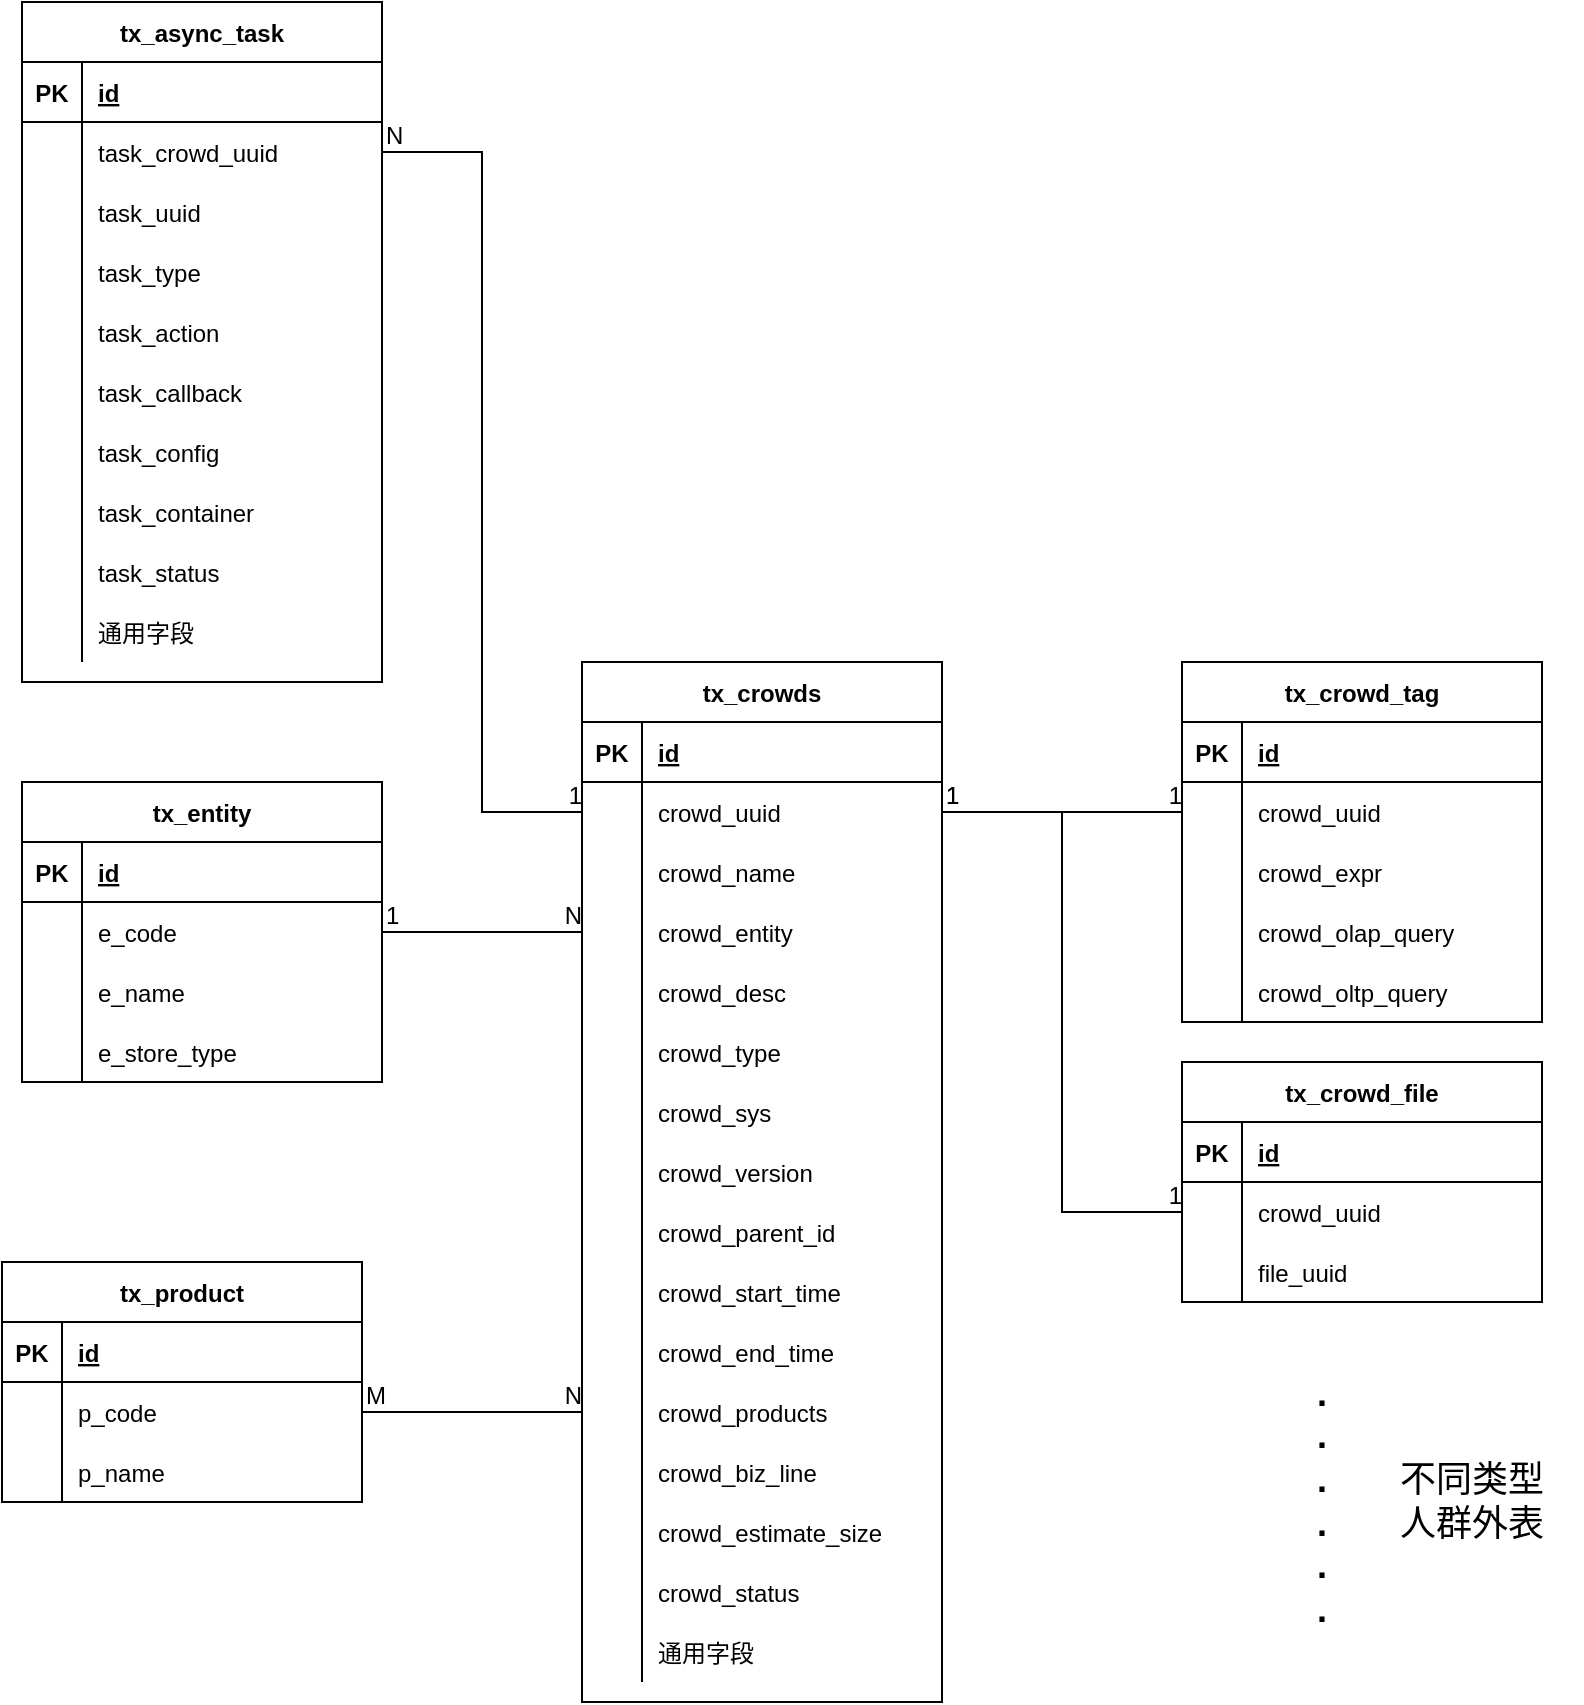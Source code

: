 <mxfile version="15.6.5" type="github">
  <diagram id="xJSHIwdWLkNa5_BM0Y7e" name="Page-1">
    <mxGraphModel dx="2082" dy="1980" grid="1" gridSize="10" guides="1" tooltips="1" connect="1" arrows="1" fold="1" page="1" pageScale="1" pageWidth="827" pageHeight="1169" math="0" shadow="0">
      <root>
        <mxCell id="0" />
        <mxCell id="1" parent="0" />
        <mxCell id="2NruhW4LIG0AoZh6p835-11" value="tx_crowds" style="shape=table;startSize=30;container=1;collapsible=1;childLayout=tableLayout;fixedRows=1;rowLines=0;fontStyle=1;align=center;resizeLast=1;fontColor=default;strokeColor=default;fillColor=default;" vertex="1" parent="1">
          <mxGeometry x="180" y="230" width="180" height="520" as="geometry" />
        </mxCell>
        <mxCell id="2NruhW4LIG0AoZh6p835-12" value="" style="shape=partialRectangle;collapsible=0;dropTarget=0;pointerEvents=0;fillColor=none;top=0;left=0;bottom=1;right=0;points=[[0,0.5],[1,0.5]];portConstraint=eastwest;fontColor=default;strokeColor=default;" vertex="1" parent="2NruhW4LIG0AoZh6p835-11">
          <mxGeometry y="30" width="180" height="30" as="geometry" />
        </mxCell>
        <mxCell id="2NruhW4LIG0AoZh6p835-13" value="PK" style="shape=partialRectangle;connectable=0;fillColor=none;top=0;left=0;bottom=0;right=0;fontStyle=1;overflow=hidden;fontColor=default;strokeColor=default;" vertex="1" parent="2NruhW4LIG0AoZh6p835-12">
          <mxGeometry width="30" height="30" as="geometry">
            <mxRectangle width="30" height="30" as="alternateBounds" />
          </mxGeometry>
        </mxCell>
        <mxCell id="2NruhW4LIG0AoZh6p835-14" value="id" style="shape=partialRectangle;connectable=0;fillColor=none;top=0;left=0;bottom=0;right=0;align=left;spacingLeft=6;fontStyle=5;overflow=hidden;fontColor=default;strokeColor=default;" vertex="1" parent="2NruhW4LIG0AoZh6p835-12">
          <mxGeometry x="30" width="150" height="30" as="geometry">
            <mxRectangle width="150" height="30" as="alternateBounds" />
          </mxGeometry>
        </mxCell>
        <mxCell id="2NruhW4LIG0AoZh6p835-15" value="" style="shape=partialRectangle;collapsible=0;dropTarget=0;pointerEvents=0;fillColor=none;top=0;left=0;bottom=0;right=0;points=[[0,0.5],[1,0.5]];portConstraint=eastwest;fontColor=default;strokeColor=default;" vertex="1" parent="2NruhW4LIG0AoZh6p835-11">
          <mxGeometry y="60" width="180" height="30" as="geometry" />
        </mxCell>
        <mxCell id="2NruhW4LIG0AoZh6p835-16" value="" style="shape=partialRectangle;connectable=0;fillColor=none;top=0;left=0;bottom=0;right=0;editable=1;overflow=hidden;fontColor=default;strokeColor=default;" vertex="1" parent="2NruhW4LIG0AoZh6p835-15">
          <mxGeometry width="30" height="30" as="geometry">
            <mxRectangle width="30" height="30" as="alternateBounds" />
          </mxGeometry>
        </mxCell>
        <mxCell id="2NruhW4LIG0AoZh6p835-17" value="crowd_uuid" style="shape=partialRectangle;connectable=0;fillColor=none;top=0;left=0;bottom=0;right=0;align=left;spacingLeft=6;overflow=hidden;fontColor=default;strokeColor=default;" vertex="1" parent="2NruhW4LIG0AoZh6p835-15">
          <mxGeometry x="30" width="150" height="30" as="geometry">
            <mxRectangle width="150" height="30" as="alternateBounds" />
          </mxGeometry>
        </mxCell>
        <mxCell id="2NruhW4LIG0AoZh6p835-18" value="" style="shape=partialRectangle;collapsible=0;dropTarget=0;pointerEvents=0;fillColor=none;top=0;left=0;bottom=0;right=0;points=[[0,0.5],[1,0.5]];portConstraint=eastwest;fontColor=default;strokeColor=default;" vertex="1" parent="2NruhW4LIG0AoZh6p835-11">
          <mxGeometry y="90" width="180" height="30" as="geometry" />
        </mxCell>
        <mxCell id="2NruhW4LIG0AoZh6p835-19" value="" style="shape=partialRectangle;connectable=0;fillColor=none;top=0;left=0;bottom=0;right=0;editable=1;overflow=hidden;fontColor=default;strokeColor=default;" vertex="1" parent="2NruhW4LIG0AoZh6p835-18">
          <mxGeometry width="30" height="30" as="geometry">
            <mxRectangle width="30" height="30" as="alternateBounds" />
          </mxGeometry>
        </mxCell>
        <mxCell id="2NruhW4LIG0AoZh6p835-20" value="crowd_name" style="shape=partialRectangle;connectable=0;fillColor=none;top=0;left=0;bottom=0;right=0;align=left;spacingLeft=6;overflow=hidden;fontColor=default;strokeColor=default;" vertex="1" parent="2NruhW4LIG0AoZh6p835-18">
          <mxGeometry x="30" width="150" height="30" as="geometry">
            <mxRectangle width="150" height="30" as="alternateBounds" />
          </mxGeometry>
        </mxCell>
        <mxCell id="2NruhW4LIG0AoZh6p835-141" value="" style="shape=partialRectangle;collapsible=0;dropTarget=0;pointerEvents=0;fillColor=none;top=0;left=0;bottom=0;right=0;points=[[0,0.5],[1,0.5]];portConstraint=eastwest;fontColor=default;strokeColor=default;" vertex="1" parent="2NruhW4LIG0AoZh6p835-11">
          <mxGeometry y="120" width="180" height="30" as="geometry" />
        </mxCell>
        <mxCell id="2NruhW4LIG0AoZh6p835-142" value="" style="shape=partialRectangle;connectable=0;fillColor=none;top=0;left=0;bottom=0;right=0;editable=1;overflow=hidden;fontColor=default;strokeColor=default;" vertex="1" parent="2NruhW4LIG0AoZh6p835-141">
          <mxGeometry width="30" height="30" as="geometry">
            <mxRectangle width="30" height="30" as="alternateBounds" />
          </mxGeometry>
        </mxCell>
        <mxCell id="2NruhW4LIG0AoZh6p835-143" value="crowd_entity" style="shape=partialRectangle;connectable=0;fillColor=none;top=0;left=0;bottom=0;right=0;align=left;spacingLeft=6;overflow=hidden;fontColor=default;strokeColor=default;" vertex="1" parent="2NruhW4LIG0AoZh6p835-141">
          <mxGeometry x="30" width="150" height="30" as="geometry">
            <mxRectangle width="150" height="30" as="alternateBounds" />
          </mxGeometry>
        </mxCell>
        <mxCell id="2NruhW4LIG0AoZh6p835-21" value="" style="shape=partialRectangle;collapsible=0;dropTarget=0;pointerEvents=0;fillColor=none;top=0;left=0;bottom=0;right=0;points=[[0,0.5],[1,0.5]];portConstraint=eastwest;fontColor=default;strokeColor=default;" vertex="1" parent="2NruhW4LIG0AoZh6p835-11">
          <mxGeometry y="150" width="180" height="30" as="geometry" />
        </mxCell>
        <mxCell id="2NruhW4LIG0AoZh6p835-22" value="" style="shape=partialRectangle;connectable=0;fillColor=none;top=0;left=0;bottom=0;right=0;editable=1;overflow=hidden;fontColor=default;strokeColor=default;" vertex="1" parent="2NruhW4LIG0AoZh6p835-21">
          <mxGeometry width="30" height="30" as="geometry">
            <mxRectangle width="30" height="30" as="alternateBounds" />
          </mxGeometry>
        </mxCell>
        <mxCell id="2NruhW4LIG0AoZh6p835-23" value="crowd_desc" style="shape=partialRectangle;connectable=0;fillColor=none;top=0;left=0;bottom=0;right=0;align=left;spacingLeft=6;overflow=hidden;fontColor=default;strokeColor=default;" vertex="1" parent="2NruhW4LIG0AoZh6p835-21">
          <mxGeometry x="30" width="150" height="30" as="geometry">
            <mxRectangle width="150" height="30" as="alternateBounds" />
          </mxGeometry>
        </mxCell>
        <mxCell id="2NruhW4LIG0AoZh6p835-26" value="" style="shape=partialRectangle;collapsible=0;dropTarget=0;pointerEvents=0;fillColor=none;top=0;left=0;bottom=0;right=0;points=[[0,0.5],[1,0.5]];portConstraint=eastwest;fontColor=default;strokeColor=default;" vertex="1" parent="2NruhW4LIG0AoZh6p835-11">
          <mxGeometry y="180" width="180" height="30" as="geometry" />
        </mxCell>
        <mxCell id="2NruhW4LIG0AoZh6p835-27" value="" style="shape=partialRectangle;connectable=0;fillColor=none;top=0;left=0;bottom=0;right=0;editable=1;overflow=hidden;fontColor=default;strokeColor=default;" vertex="1" parent="2NruhW4LIG0AoZh6p835-26">
          <mxGeometry width="30" height="30" as="geometry">
            <mxRectangle width="30" height="30" as="alternateBounds" />
          </mxGeometry>
        </mxCell>
        <mxCell id="2NruhW4LIG0AoZh6p835-28" value="crowd_type" style="shape=partialRectangle;connectable=0;fillColor=none;top=0;left=0;bottom=0;right=0;align=left;spacingLeft=6;overflow=hidden;fontColor=default;strokeColor=default;" vertex="1" parent="2NruhW4LIG0AoZh6p835-26">
          <mxGeometry x="30" width="150" height="30" as="geometry">
            <mxRectangle width="150" height="30" as="alternateBounds" />
          </mxGeometry>
        </mxCell>
        <mxCell id="2NruhW4LIG0AoZh6p835-29" value="" style="shape=partialRectangle;collapsible=0;dropTarget=0;pointerEvents=0;fillColor=none;top=0;left=0;bottom=0;right=0;points=[[0,0.5],[1,0.5]];portConstraint=eastwest;fontColor=default;strokeColor=default;" vertex="1" parent="2NruhW4LIG0AoZh6p835-11">
          <mxGeometry y="210" width="180" height="30" as="geometry" />
        </mxCell>
        <mxCell id="2NruhW4LIG0AoZh6p835-30" value="" style="shape=partialRectangle;connectable=0;fillColor=none;top=0;left=0;bottom=0;right=0;editable=1;overflow=hidden;fontColor=default;strokeColor=default;" vertex="1" parent="2NruhW4LIG0AoZh6p835-29">
          <mxGeometry width="30" height="30" as="geometry">
            <mxRectangle width="30" height="30" as="alternateBounds" />
          </mxGeometry>
        </mxCell>
        <mxCell id="2NruhW4LIG0AoZh6p835-31" value="crowd_sys" style="shape=partialRectangle;connectable=0;fillColor=none;top=0;left=0;bottom=0;right=0;align=left;spacingLeft=6;overflow=hidden;fontColor=default;strokeColor=default;" vertex="1" parent="2NruhW4LIG0AoZh6p835-29">
          <mxGeometry x="30" width="150" height="30" as="geometry">
            <mxRectangle width="150" height="30" as="alternateBounds" />
          </mxGeometry>
        </mxCell>
        <mxCell id="2NruhW4LIG0AoZh6p835-32" value="" style="shape=partialRectangle;collapsible=0;dropTarget=0;pointerEvents=0;fillColor=none;top=0;left=0;bottom=0;right=0;points=[[0,0.5],[1,0.5]];portConstraint=eastwest;fontColor=default;strokeColor=default;" vertex="1" parent="2NruhW4LIG0AoZh6p835-11">
          <mxGeometry y="240" width="180" height="30" as="geometry" />
        </mxCell>
        <mxCell id="2NruhW4LIG0AoZh6p835-33" value="" style="shape=partialRectangle;connectable=0;fillColor=none;top=0;left=0;bottom=0;right=0;editable=1;overflow=hidden;fontColor=default;strokeColor=default;" vertex="1" parent="2NruhW4LIG0AoZh6p835-32">
          <mxGeometry width="30" height="30" as="geometry">
            <mxRectangle width="30" height="30" as="alternateBounds" />
          </mxGeometry>
        </mxCell>
        <mxCell id="2NruhW4LIG0AoZh6p835-34" value="crowd_version" style="shape=partialRectangle;connectable=0;fillColor=none;top=0;left=0;bottom=0;right=0;align=left;spacingLeft=6;overflow=hidden;fontColor=default;strokeColor=default;" vertex="1" parent="2NruhW4LIG0AoZh6p835-32">
          <mxGeometry x="30" width="150" height="30" as="geometry">
            <mxRectangle width="150" height="30" as="alternateBounds" />
          </mxGeometry>
        </mxCell>
        <mxCell id="2NruhW4LIG0AoZh6p835-35" value="" style="shape=partialRectangle;collapsible=0;dropTarget=0;pointerEvents=0;fillColor=none;top=0;left=0;bottom=0;right=0;points=[[0,0.5],[1,0.5]];portConstraint=eastwest;fontColor=default;strokeColor=default;" vertex="1" parent="2NruhW4LIG0AoZh6p835-11">
          <mxGeometry y="270" width="180" height="30" as="geometry" />
        </mxCell>
        <mxCell id="2NruhW4LIG0AoZh6p835-36" value="" style="shape=partialRectangle;connectable=0;fillColor=none;top=0;left=0;bottom=0;right=0;editable=1;overflow=hidden;fontColor=default;strokeColor=default;" vertex="1" parent="2NruhW4LIG0AoZh6p835-35">
          <mxGeometry width="30" height="30" as="geometry">
            <mxRectangle width="30" height="30" as="alternateBounds" />
          </mxGeometry>
        </mxCell>
        <mxCell id="2NruhW4LIG0AoZh6p835-37" value="crowd_parent_id" style="shape=partialRectangle;connectable=0;fillColor=none;top=0;left=0;bottom=0;right=0;align=left;spacingLeft=6;overflow=hidden;fontColor=default;strokeColor=default;" vertex="1" parent="2NruhW4LIG0AoZh6p835-35">
          <mxGeometry x="30" width="150" height="30" as="geometry">
            <mxRectangle width="150" height="30" as="alternateBounds" />
          </mxGeometry>
        </mxCell>
        <mxCell id="2NruhW4LIG0AoZh6p835-38" value="" style="shape=partialRectangle;collapsible=0;dropTarget=0;pointerEvents=0;fillColor=none;top=0;left=0;bottom=0;right=0;points=[[0,0.5],[1,0.5]];portConstraint=eastwest;fontColor=default;strokeColor=default;" vertex="1" parent="2NruhW4LIG0AoZh6p835-11">
          <mxGeometry y="300" width="180" height="30" as="geometry" />
        </mxCell>
        <mxCell id="2NruhW4LIG0AoZh6p835-39" value="" style="shape=partialRectangle;connectable=0;fillColor=none;top=0;left=0;bottom=0;right=0;editable=1;overflow=hidden;fontColor=default;strokeColor=default;" vertex="1" parent="2NruhW4LIG0AoZh6p835-38">
          <mxGeometry width="30" height="30" as="geometry">
            <mxRectangle width="30" height="30" as="alternateBounds" />
          </mxGeometry>
        </mxCell>
        <mxCell id="2NruhW4LIG0AoZh6p835-40" value="crowd_start_time" style="shape=partialRectangle;connectable=0;fillColor=none;top=0;left=0;bottom=0;right=0;align=left;spacingLeft=6;overflow=hidden;fontColor=default;strokeColor=default;" vertex="1" parent="2NruhW4LIG0AoZh6p835-38">
          <mxGeometry x="30" width="150" height="30" as="geometry">
            <mxRectangle width="150" height="30" as="alternateBounds" />
          </mxGeometry>
        </mxCell>
        <mxCell id="2NruhW4LIG0AoZh6p835-41" value="" style="shape=partialRectangle;collapsible=0;dropTarget=0;pointerEvents=0;fillColor=none;top=0;left=0;bottom=0;right=0;points=[[0,0.5],[1,0.5]];portConstraint=eastwest;fontColor=default;strokeColor=default;" vertex="1" parent="2NruhW4LIG0AoZh6p835-11">
          <mxGeometry y="330" width="180" height="30" as="geometry" />
        </mxCell>
        <mxCell id="2NruhW4LIG0AoZh6p835-42" value="" style="shape=partialRectangle;connectable=0;fillColor=none;top=0;left=0;bottom=0;right=0;editable=1;overflow=hidden;fontColor=default;strokeColor=default;" vertex="1" parent="2NruhW4LIG0AoZh6p835-41">
          <mxGeometry width="30" height="30" as="geometry">
            <mxRectangle width="30" height="30" as="alternateBounds" />
          </mxGeometry>
        </mxCell>
        <mxCell id="2NruhW4LIG0AoZh6p835-43" value="crowd_end_time" style="shape=partialRectangle;connectable=0;fillColor=none;top=0;left=0;bottom=0;right=0;align=left;spacingLeft=6;overflow=hidden;fontColor=default;strokeColor=default;" vertex="1" parent="2NruhW4LIG0AoZh6p835-41">
          <mxGeometry x="30" width="150" height="30" as="geometry">
            <mxRectangle width="150" height="30" as="alternateBounds" />
          </mxGeometry>
        </mxCell>
        <mxCell id="2NruhW4LIG0AoZh6p835-44" value="" style="shape=partialRectangle;collapsible=0;dropTarget=0;pointerEvents=0;fillColor=none;top=0;left=0;bottom=0;right=0;points=[[0,0.5],[1,0.5]];portConstraint=eastwest;fontColor=default;strokeColor=default;" vertex="1" parent="2NruhW4LIG0AoZh6p835-11">
          <mxGeometry y="360" width="180" height="30" as="geometry" />
        </mxCell>
        <mxCell id="2NruhW4LIG0AoZh6p835-45" value="" style="shape=partialRectangle;connectable=0;fillColor=none;top=0;left=0;bottom=0;right=0;editable=1;overflow=hidden;fontColor=default;strokeColor=default;" vertex="1" parent="2NruhW4LIG0AoZh6p835-44">
          <mxGeometry width="30" height="30" as="geometry">
            <mxRectangle width="30" height="30" as="alternateBounds" />
          </mxGeometry>
        </mxCell>
        <mxCell id="2NruhW4LIG0AoZh6p835-46" value="crowd_products" style="shape=partialRectangle;connectable=0;fillColor=none;top=0;left=0;bottom=0;right=0;align=left;spacingLeft=6;overflow=hidden;fontColor=default;strokeColor=default;" vertex="1" parent="2NruhW4LIG0AoZh6p835-44">
          <mxGeometry x="30" width="150" height="30" as="geometry">
            <mxRectangle width="150" height="30" as="alternateBounds" />
          </mxGeometry>
        </mxCell>
        <mxCell id="2NruhW4LIG0AoZh6p835-47" value="" style="shape=partialRectangle;collapsible=0;dropTarget=0;pointerEvents=0;fillColor=none;top=0;left=0;bottom=0;right=0;points=[[0,0.5],[1,0.5]];portConstraint=eastwest;fontColor=default;strokeColor=default;" vertex="1" parent="2NruhW4LIG0AoZh6p835-11">
          <mxGeometry y="390" width="180" height="30" as="geometry" />
        </mxCell>
        <mxCell id="2NruhW4LIG0AoZh6p835-48" value="" style="shape=partialRectangle;connectable=0;fillColor=none;top=0;left=0;bottom=0;right=0;editable=1;overflow=hidden;fontColor=default;strokeColor=default;" vertex="1" parent="2NruhW4LIG0AoZh6p835-47">
          <mxGeometry width="30" height="30" as="geometry">
            <mxRectangle width="30" height="30" as="alternateBounds" />
          </mxGeometry>
        </mxCell>
        <mxCell id="2NruhW4LIG0AoZh6p835-49" value="crowd_biz_line" style="shape=partialRectangle;connectable=0;fillColor=none;top=0;left=0;bottom=0;right=0;align=left;spacingLeft=6;overflow=hidden;fontColor=default;strokeColor=default;" vertex="1" parent="2NruhW4LIG0AoZh6p835-47">
          <mxGeometry x="30" width="150" height="30" as="geometry">
            <mxRectangle width="150" height="30" as="alternateBounds" />
          </mxGeometry>
        </mxCell>
        <mxCell id="2NruhW4LIG0AoZh6p835-50" value="" style="shape=partialRectangle;collapsible=0;dropTarget=0;pointerEvents=0;fillColor=none;top=0;left=0;bottom=0;right=0;points=[[0,0.5],[1,0.5]];portConstraint=eastwest;fontColor=default;strokeColor=default;" vertex="1" parent="2NruhW4LIG0AoZh6p835-11">
          <mxGeometry y="420" width="180" height="30" as="geometry" />
        </mxCell>
        <mxCell id="2NruhW4LIG0AoZh6p835-51" value="" style="shape=partialRectangle;connectable=0;fillColor=none;top=0;left=0;bottom=0;right=0;editable=1;overflow=hidden;fontColor=default;strokeColor=default;" vertex="1" parent="2NruhW4LIG0AoZh6p835-50">
          <mxGeometry width="30" height="30" as="geometry">
            <mxRectangle width="30" height="30" as="alternateBounds" />
          </mxGeometry>
        </mxCell>
        <mxCell id="2NruhW4LIG0AoZh6p835-52" value="crowd_estimate_size" style="shape=partialRectangle;connectable=0;fillColor=none;top=0;left=0;bottom=0;right=0;align=left;spacingLeft=6;overflow=hidden;fontColor=default;strokeColor=default;" vertex="1" parent="2NruhW4LIG0AoZh6p835-50">
          <mxGeometry x="30" width="150" height="30" as="geometry">
            <mxRectangle width="150" height="30" as="alternateBounds" />
          </mxGeometry>
        </mxCell>
        <mxCell id="2NruhW4LIG0AoZh6p835-53" value="" style="shape=partialRectangle;collapsible=0;dropTarget=0;pointerEvents=0;fillColor=none;top=0;left=0;bottom=0;right=0;points=[[0,0.5],[1,0.5]];portConstraint=eastwest;fontColor=default;strokeColor=default;" vertex="1" parent="2NruhW4LIG0AoZh6p835-11">
          <mxGeometry y="450" width="180" height="30" as="geometry" />
        </mxCell>
        <mxCell id="2NruhW4LIG0AoZh6p835-54" value="" style="shape=partialRectangle;connectable=0;fillColor=none;top=0;left=0;bottom=0;right=0;editable=1;overflow=hidden;fontColor=default;strokeColor=default;" vertex="1" parent="2NruhW4LIG0AoZh6p835-53">
          <mxGeometry width="30" height="30" as="geometry">
            <mxRectangle width="30" height="30" as="alternateBounds" />
          </mxGeometry>
        </mxCell>
        <mxCell id="2NruhW4LIG0AoZh6p835-55" value="crowd_status" style="shape=partialRectangle;connectable=0;fillColor=none;top=0;left=0;bottom=0;right=0;align=left;spacingLeft=6;overflow=hidden;fontColor=default;strokeColor=default;" vertex="1" parent="2NruhW4LIG0AoZh6p835-53">
          <mxGeometry x="30" width="150" height="30" as="geometry">
            <mxRectangle width="150" height="30" as="alternateBounds" />
          </mxGeometry>
        </mxCell>
        <mxCell id="2NruhW4LIG0AoZh6p835-56" value="" style="shape=partialRectangle;collapsible=0;dropTarget=0;pointerEvents=0;fillColor=none;top=0;left=0;bottom=0;right=0;points=[[0,0.5],[1,0.5]];portConstraint=eastwest;fontColor=default;strokeColor=default;" vertex="1" parent="2NruhW4LIG0AoZh6p835-11">
          <mxGeometry y="480" width="180" height="30" as="geometry" />
        </mxCell>
        <mxCell id="2NruhW4LIG0AoZh6p835-57" value="" style="shape=partialRectangle;connectable=0;fillColor=none;top=0;left=0;bottom=0;right=0;editable=1;overflow=hidden;fontColor=default;strokeColor=default;" vertex="1" parent="2NruhW4LIG0AoZh6p835-56">
          <mxGeometry width="30" height="30" as="geometry">
            <mxRectangle width="30" height="30" as="alternateBounds" />
          </mxGeometry>
        </mxCell>
        <mxCell id="2NruhW4LIG0AoZh6p835-58" value="通用字段" style="shape=partialRectangle;connectable=0;fillColor=none;top=0;left=0;bottom=0;right=0;align=left;spacingLeft=6;overflow=hidden;fontColor=default;strokeColor=default;" vertex="1" parent="2NruhW4LIG0AoZh6p835-56">
          <mxGeometry x="30" width="150" height="30" as="geometry">
            <mxRectangle width="150" height="30" as="alternateBounds" />
          </mxGeometry>
        </mxCell>
        <mxCell id="2NruhW4LIG0AoZh6p835-59" value="tx_crowd_tag" style="shape=table;startSize=30;container=1;collapsible=1;childLayout=tableLayout;fixedRows=1;rowLines=0;fontStyle=1;align=center;resizeLast=1;fontColor=default;strokeColor=default;fillColor=default;" vertex="1" parent="1">
          <mxGeometry x="480" y="230" width="180" height="180" as="geometry" />
        </mxCell>
        <mxCell id="2NruhW4LIG0AoZh6p835-60" value="" style="shape=partialRectangle;collapsible=0;dropTarget=0;pointerEvents=0;fillColor=none;top=0;left=0;bottom=1;right=0;points=[[0,0.5],[1,0.5]];portConstraint=eastwest;fontColor=default;strokeColor=default;" vertex="1" parent="2NruhW4LIG0AoZh6p835-59">
          <mxGeometry y="30" width="180" height="30" as="geometry" />
        </mxCell>
        <mxCell id="2NruhW4LIG0AoZh6p835-61" value="PK" style="shape=partialRectangle;connectable=0;fillColor=none;top=0;left=0;bottom=0;right=0;fontStyle=1;overflow=hidden;fontColor=default;strokeColor=default;" vertex="1" parent="2NruhW4LIG0AoZh6p835-60">
          <mxGeometry width="30" height="30" as="geometry">
            <mxRectangle width="30" height="30" as="alternateBounds" />
          </mxGeometry>
        </mxCell>
        <mxCell id="2NruhW4LIG0AoZh6p835-62" value="id" style="shape=partialRectangle;connectable=0;fillColor=none;top=0;left=0;bottom=0;right=0;align=left;spacingLeft=6;fontStyle=5;overflow=hidden;fontColor=default;strokeColor=default;" vertex="1" parent="2NruhW4LIG0AoZh6p835-60">
          <mxGeometry x="30" width="150" height="30" as="geometry">
            <mxRectangle width="150" height="30" as="alternateBounds" />
          </mxGeometry>
        </mxCell>
        <mxCell id="2NruhW4LIG0AoZh6p835-63" value="" style="shape=partialRectangle;collapsible=0;dropTarget=0;pointerEvents=0;fillColor=none;top=0;left=0;bottom=0;right=0;points=[[0,0.5],[1,0.5]];portConstraint=eastwest;fontColor=default;strokeColor=default;" vertex="1" parent="2NruhW4LIG0AoZh6p835-59">
          <mxGeometry y="60" width="180" height="30" as="geometry" />
        </mxCell>
        <mxCell id="2NruhW4LIG0AoZh6p835-64" value="" style="shape=partialRectangle;connectable=0;fillColor=none;top=0;left=0;bottom=0;right=0;editable=1;overflow=hidden;fontColor=default;strokeColor=default;" vertex="1" parent="2NruhW4LIG0AoZh6p835-63">
          <mxGeometry width="30" height="30" as="geometry">
            <mxRectangle width="30" height="30" as="alternateBounds" />
          </mxGeometry>
        </mxCell>
        <mxCell id="2NruhW4LIG0AoZh6p835-65" value="crowd_uuid" style="shape=partialRectangle;connectable=0;fillColor=none;top=0;left=0;bottom=0;right=0;align=left;spacingLeft=6;overflow=hidden;fontColor=default;strokeColor=default;" vertex="1" parent="2NruhW4LIG0AoZh6p835-63">
          <mxGeometry x="30" width="150" height="30" as="geometry">
            <mxRectangle width="150" height="30" as="alternateBounds" />
          </mxGeometry>
        </mxCell>
        <mxCell id="2NruhW4LIG0AoZh6p835-66" value="" style="shape=partialRectangle;collapsible=0;dropTarget=0;pointerEvents=0;fillColor=none;top=0;left=0;bottom=0;right=0;points=[[0,0.5],[1,0.5]];portConstraint=eastwest;fontColor=default;strokeColor=default;" vertex="1" parent="2NruhW4LIG0AoZh6p835-59">
          <mxGeometry y="90" width="180" height="30" as="geometry" />
        </mxCell>
        <mxCell id="2NruhW4LIG0AoZh6p835-67" value="" style="shape=partialRectangle;connectable=0;fillColor=none;top=0;left=0;bottom=0;right=0;editable=1;overflow=hidden;fontColor=default;strokeColor=default;" vertex="1" parent="2NruhW4LIG0AoZh6p835-66">
          <mxGeometry width="30" height="30" as="geometry">
            <mxRectangle width="30" height="30" as="alternateBounds" />
          </mxGeometry>
        </mxCell>
        <mxCell id="2NruhW4LIG0AoZh6p835-68" value="crowd_expr" style="shape=partialRectangle;connectable=0;fillColor=none;top=0;left=0;bottom=0;right=0;align=left;spacingLeft=6;overflow=hidden;fontColor=default;strokeColor=default;" vertex="1" parent="2NruhW4LIG0AoZh6p835-66">
          <mxGeometry x="30" width="150" height="30" as="geometry">
            <mxRectangle width="150" height="30" as="alternateBounds" />
          </mxGeometry>
        </mxCell>
        <mxCell id="2NruhW4LIG0AoZh6p835-69" value="" style="shape=partialRectangle;collapsible=0;dropTarget=0;pointerEvents=0;fillColor=none;top=0;left=0;bottom=0;right=0;points=[[0,0.5],[1,0.5]];portConstraint=eastwest;fontColor=default;strokeColor=default;" vertex="1" parent="2NruhW4LIG0AoZh6p835-59">
          <mxGeometry y="120" width="180" height="30" as="geometry" />
        </mxCell>
        <mxCell id="2NruhW4LIG0AoZh6p835-70" value="" style="shape=partialRectangle;connectable=0;fillColor=none;top=0;left=0;bottom=0;right=0;editable=1;overflow=hidden;fontColor=default;strokeColor=default;" vertex="1" parent="2NruhW4LIG0AoZh6p835-69">
          <mxGeometry width="30" height="30" as="geometry">
            <mxRectangle width="30" height="30" as="alternateBounds" />
          </mxGeometry>
        </mxCell>
        <mxCell id="2NruhW4LIG0AoZh6p835-71" value="crowd_olap_query" style="shape=partialRectangle;connectable=0;fillColor=none;top=0;left=0;bottom=0;right=0;align=left;spacingLeft=6;overflow=hidden;fontColor=default;strokeColor=default;" vertex="1" parent="2NruhW4LIG0AoZh6p835-69">
          <mxGeometry x="30" width="150" height="30" as="geometry">
            <mxRectangle width="150" height="30" as="alternateBounds" />
          </mxGeometry>
        </mxCell>
        <mxCell id="2NruhW4LIG0AoZh6p835-105" value="" style="shape=partialRectangle;collapsible=0;dropTarget=0;pointerEvents=0;fillColor=none;top=0;left=0;bottom=0;right=0;points=[[0,0.5],[1,0.5]];portConstraint=eastwest;fontColor=default;strokeColor=default;" vertex="1" parent="2NruhW4LIG0AoZh6p835-59">
          <mxGeometry y="150" width="180" height="30" as="geometry" />
        </mxCell>
        <mxCell id="2NruhW4LIG0AoZh6p835-106" value="" style="shape=partialRectangle;connectable=0;fillColor=none;top=0;left=0;bottom=0;right=0;editable=1;overflow=hidden;fontColor=default;strokeColor=default;" vertex="1" parent="2NruhW4LIG0AoZh6p835-105">
          <mxGeometry width="30" height="30" as="geometry">
            <mxRectangle width="30" height="30" as="alternateBounds" />
          </mxGeometry>
        </mxCell>
        <mxCell id="2NruhW4LIG0AoZh6p835-107" value="crowd_oltp_query" style="shape=partialRectangle;connectable=0;fillColor=none;top=0;left=0;bottom=0;right=0;align=left;spacingLeft=6;overflow=hidden;fontColor=default;strokeColor=default;" vertex="1" parent="2NruhW4LIG0AoZh6p835-105">
          <mxGeometry x="30" width="150" height="30" as="geometry">
            <mxRectangle width="150" height="30" as="alternateBounds" />
          </mxGeometry>
        </mxCell>
        <mxCell id="2NruhW4LIG0AoZh6p835-108" value="tx_crowd_file" style="shape=table;startSize=30;container=1;collapsible=1;childLayout=tableLayout;fixedRows=1;rowLines=0;fontStyle=1;align=center;resizeLast=1;fontColor=default;strokeColor=default;fillColor=default;" vertex="1" parent="1">
          <mxGeometry x="480" y="430" width="180" height="120" as="geometry" />
        </mxCell>
        <mxCell id="2NruhW4LIG0AoZh6p835-109" value="" style="shape=partialRectangle;collapsible=0;dropTarget=0;pointerEvents=0;fillColor=none;top=0;left=0;bottom=1;right=0;points=[[0,0.5],[1,0.5]];portConstraint=eastwest;fontColor=default;strokeColor=default;" vertex="1" parent="2NruhW4LIG0AoZh6p835-108">
          <mxGeometry y="30" width="180" height="30" as="geometry" />
        </mxCell>
        <mxCell id="2NruhW4LIG0AoZh6p835-110" value="PK" style="shape=partialRectangle;connectable=0;fillColor=none;top=0;left=0;bottom=0;right=0;fontStyle=1;overflow=hidden;fontColor=default;strokeColor=default;" vertex="1" parent="2NruhW4LIG0AoZh6p835-109">
          <mxGeometry width="30" height="30" as="geometry">
            <mxRectangle width="30" height="30" as="alternateBounds" />
          </mxGeometry>
        </mxCell>
        <mxCell id="2NruhW4LIG0AoZh6p835-111" value="id" style="shape=partialRectangle;connectable=0;fillColor=none;top=0;left=0;bottom=0;right=0;align=left;spacingLeft=6;fontStyle=5;overflow=hidden;fontColor=default;strokeColor=default;" vertex="1" parent="2NruhW4LIG0AoZh6p835-109">
          <mxGeometry x="30" width="150" height="30" as="geometry">
            <mxRectangle width="150" height="30" as="alternateBounds" />
          </mxGeometry>
        </mxCell>
        <mxCell id="2NruhW4LIG0AoZh6p835-112" value="" style="shape=partialRectangle;collapsible=0;dropTarget=0;pointerEvents=0;fillColor=none;top=0;left=0;bottom=0;right=0;points=[[0,0.5],[1,0.5]];portConstraint=eastwest;fontColor=default;strokeColor=default;" vertex="1" parent="2NruhW4LIG0AoZh6p835-108">
          <mxGeometry y="60" width="180" height="30" as="geometry" />
        </mxCell>
        <mxCell id="2NruhW4LIG0AoZh6p835-113" value="" style="shape=partialRectangle;connectable=0;fillColor=none;top=0;left=0;bottom=0;right=0;editable=1;overflow=hidden;fontColor=default;strokeColor=default;" vertex="1" parent="2NruhW4LIG0AoZh6p835-112">
          <mxGeometry width="30" height="30" as="geometry">
            <mxRectangle width="30" height="30" as="alternateBounds" />
          </mxGeometry>
        </mxCell>
        <mxCell id="2NruhW4LIG0AoZh6p835-114" value="crowd_uuid" style="shape=partialRectangle;connectable=0;fillColor=none;top=0;left=0;bottom=0;right=0;align=left;spacingLeft=6;overflow=hidden;fontColor=default;strokeColor=default;" vertex="1" parent="2NruhW4LIG0AoZh6p835-112">
          <mxGeometry x="30" width="150" height="30" as="geometry">
            <mxRectangle width="150" height="30" as="alternateBounds" />
          </mxGeometry>
        </mxCell>
        <mxCell id="2NruhW4LIG0AoZh6p835-115" value="" style="shape=partialRectangle;collapsible=0;dropTarget=0;pointerEvents=0;fillColor=none;top=0;left=0;bottom=0;right=0;points=[[0,0.5],[1,0.5]];portConstraint=eastwest;fontColor=default;strokeColor=default;" vertex="1" parent="2NruhW4LIG0AoZh6p835-108">
          <mxGeometry y="90" width="180" height="30" as="geometry" />
        </mxCell>
        <mxCell id="2NruhW4LIG0AoZh6p835-116" value="" style="shape=partialRectangle;connectable=0;fillColor=none;top=0;left=0;bottom=0;right=0;editable=1;overflow=hidden;fontColor=default;strokeColor=default;" vertex="1" parent="2NruhW4LIG0AoZh6p835-115">
          <mxGeometry width="30" height="30" as="geometry">
            <mxRectangle width="30" height="30" as="alternateBounds" />
          </mxGeometry>
        </mxCell>
        <mxCell id="2NruhW4LIG0AoZh6p835-117" value="file_uuid" style="shape=partialRectangle;connectable=0;fillColor=none;top=0;left=0;bottom=0;right=0;align=left;spacingLeft=6;overflow=hidden;fontColor=default;strokeColor=default;" vertex="1" parent="2NruhW4LIG0AoZh6p835-115">
          <mxGeometry x="30" width="150" height="30" as="geometry">
            <mxRectangle width="150" height="30" as="alternateBounds" />
          </mxGeometry>
        </mxCell>
        <mxCell id="2NruhW4LIG0AoZh6p835-125" value="" style="endArrow=none;html=1;rounded=0;fontColor=default;strokeColor=default;labelBackgroundColor=default;exitX=1;exitY=0.5;exitDx=0;exitDy=0;entryX=0;entryY=0.5;entryDx=0;entryDy=0;" edge="1" parent="1" source="2NruhW4LIG0AoZh6p835-15" target="2NruhW4LIG0AoZh6p835-63">
          <mxGeometry relative="1" as="geometry">
            <mxPoint x="450" y="650" as="sourcePoint" />
            <mxPoint x="610" y="650" as="targetPoint" />
          </mxGeometry>
        </mxCell>
        <mxCell id="2NruhW4LIG0AoZh6p835-126" value="1" style="resizable=0;html=1;align=left;verticalAlign=bottom;fontColor=default;strokeColor=default;fillColor=default;" connectable="0" vertex="1" parent="2NruhW4LIG0AoZh6p835-125">
          <mxGeometry x="-1" relative="1" as="geometry" />
        </mxCell>
        <mxCell id="2NruhW4LIG0AoZh6p835-127" value="1" style="resizable=0;html=1;align=right;verticalAlign=bottom;fontColor=default;strokeColor=default;fillColor=default;" connectable="0" vertex="1" parent="2NruhW4LIG0AoZh6p835-125">
          <mxGeometry x="1" relative="1" as="geometry" />
        </mxCell>
        <mxCell id="2NruhW4LIG0AoZh6p835-128" value="" style="endArrow=none;html=1;rounded=0;fontColor=default;strokeColor=default;labelBackgroundColor=default;exitX=1;exitY=0.5;exitDx=0;exitDy=0;entryX=0;entryY=0.5;entryDx=0;entryDy=0;edgeStyle=orthogonalEdgeStyle;" edge="1" parent="1" source="2NruhW4LIG0AoZh6p835-15" target="2NruhW4LIG0AoZh6p835-112">
          <mxGeometry relative="1" as="geometry">
            <mxPoint x="370" y="315" as="sourcePoint" />
            <mxPoint x="490" y="315" as="targetPoint" />
          </mxGeometry>
        </mxCell>
        <mxCell id="2NruhW4LIG0AoZh6p835-129" value="1" style="resizable=0;html=1;align=left;verticalAlign=bottom;fontColor=default;strokeColor=default;fillColor=default;" connectable="0" vertex="1" parent="2NruhW4LIG0AoZh6p835-128">
          <mxGeometry x="-1" relative="1" as="geometry" />
        </mxCell>
        <mxCell id="2NruhW4LIG0AoZh6p835-130" value="1" style="resizable=0;html=1;align=right;verticalAlign=bottom;fontColor=default;strokeColor=default;fillColor=default;" connectable="0" vertex="1" parent="2NruhW4LIG0AoZh6p835-128">
          <mxGeometry x="1" relative="1" as="geometry" />
        </mxCell>
        <mxCell id="2NruhW4LIG0AoZh6p835-131" value="tx_entity" style="shape=table;startSize=30;container=1;collapsible=1;childLayout=tableLayout;fixedRows=1;rowLines=0;fontStyle=1;align=center;resizeLast=1;fontColor=default;strokeColor=default;fillColor=default;" vertex="1" parent="1">
          <mxGeometry x="-100" y="290" width="180" height="150" as="geometry" />
        </mxCell>
        <mxCell id="2NruhW4LIG0AoZh6p835-132" value="" style="shape=partialRectangle;collapsible=0;dropTarget=0;pointerEvents=0;fillColor=none;top=0;left=0;bottom=1;right=0;points=[[0,0.5],[1,0.5]];portConstraint=eastwest;fontColor=default;strokeColor=default;" vertex="1" parent="2NruhW4LIG0AoZh6p835-131">
          <mxGeometry y="30" width="180" height="30" as="geometry" />
        </mxCell>
        <mxCell id="2NruhW4LIG0AoZh6p835-133" value="PK" style="shape=partialRectangle;connectable=0;fillColor=none;top=0;left=0;bottom=0;right=0;fontStyle=1;overflow=hidden;fontColor=default;strokeColor=default;" vertex="1" parent="2NruhW4LIG0AoZh6p835-132">
          <mxGeometry width="30" height="30" as="geometry">
            <mxRectangle width="30" height="30" as="alternateBounds" />
          </mxGeometry>
        </mxCell>
        <mxCell id="2NruhW4LIG0AoZh6p835-134" value="id" style="shape=partialRectangle;connectable=0;fillColor=none;top=0;left=0;bottom=0;right=0;align=left;spacingLeft=6;fontStyle=5;overflow=hidden;fontColor=default;strokeColor=default;" vertex="1" parent="2NruhW4LIG0AoZh6p835-132">
          <mxGeometry x="30" width="150" height="30" as="geometry">
            <mxRectangle width="150" height="30" as="alternateBounds" />
          </mxGeometry>
        </mxCell>
        <mxCell id="2NruhW4LIG0AoZh6p835-135" value="" style="shape=partialRectangle;collapsible=0;dropTarget=0;pointerEvents=0;fillColor=none;top=0;left=0;bottom=0;right=0;points=[[0,0.5],[1,0.5]];portConstraint=eastwest;fontColor=default;strokeColor=default;" vertex="1" parent="2NruhW4LIG0AoZh6p835-131">
          <mxGeometry y="60" width="180" height="30" as="geometry" />
        </mxCell>
        <mxCell id="2NruhW4LIG0AoZh6p835-136" value="" style="shape=partialRectangle;connectable=0;fillColor=none;top=0;left=0;bottom=0;right=0;editable=1;overflow=hidden;fontColor=default;strokeColor=default;" vertex="1" parent="2NruhW4LIG0AoZh6p835-135">
          <mxGeometry width="30" height="30" as="geometry">
            <mxRectangle width="30" height="30" as="alternateBounds" />
          </mxGeometry>
        </mxCell>
        <mxCell id="2NruhW4LIG0AoZh6p835-137" value="e_code" style="shape=partialRectangle;connectable=0;fillColor=none;top=0;left=0;bottom=0;right=0;align=left;spacingLeft=6;overflow=hidden;fontColor=default;strokeColor=default;" vertex="1" parent="2NruhW4LIG0AoZh6p835-135">
          <mxGeometry x="30" width="150" height="30" as="geometry">
            <mxRectangle width="150" height="30" as="alternateBounds" />
          </mxGeometry>
        </mxCell>
        <mxCell id="2NruhW4LIG0AoZh6p835-138" value="" style="shape=partialRectangle;collapsible=0;dropTarget=0;pointerEvents=0;fillColor=none;top=0;left=0;bottom=0;right=0;points=[[0,0.5],[1,0.5]];portConstraint=eastwest;fontColor=default;strokeColor=default;" vertex="1" parent="2NruhW4LIG0AoZh6p835-131">
          <mxGeometry y="90" width="180" height="30" as="geometry" />
        </mxCell>
        <mxCell id="2NruhW4LIG0AoZh6p835-139" value="" style="shape=partialRectangle;connectable=0;fillColor=none;top=0;left=0;bottom=0;right=0;editable=1;overflow=hidden;fontColor=default;strokeColor=default;" vertex="1" parent="2NruhW4LIG0AoZh6p835-138">
          <mxGeometry width="30" height="30" as="geometry">
            <mxRectangle width="30" height="30" as="alternateBounds" />
          </mxGeometry>
        </mxCell>
        <mxCell id="2NruhW4LIG0AoZh6p835-140" value="e_name" style="shape=partialRectangle;connectable=0;fillColor=none;top=0;left=0;bottom=0;right=0;align=left;spacingLeft=6;overflow=hidden;fontColor=default;strokeColor=default;" vertex="1" parent="2NruhW4LIG0AoZh6p835-138">
          <mxGeometry x="30" width="150" height="30" as="geometry">
            <mxRectangle width="150" height="30" as="alternateBounds" />
          </mxGeometry>
        </mxCell>
        <mxCell id="2NruhW4LIG0AoZh6p835-147" value="" style="shape=partialRectangle;collapsible=0;dropTarget=0;pointerEvents=0;fillColor=none;top=0;left=0;bottom=0;right=0;points=[[0,0.5],[1,0.5]];portConstraint=eastwest;fontColor=default;strokeColor=default;" vertex="1" parent="2NruhW4LIG0AoZh6p835-131">
          <mxGeometry y="120" width="180" height="30" as="geometry" />
        </mxCell>
        <mxCell id="2NruhW4LIG0AoZh6p835-148" value="" style="shape=partialRectangle;connectable=0;fillColor=none;top=0;left=0;bottom=0;right=0;editable=1;overflow=hidden;fontColor=default;strokeColor=default;" vertex="1" parent="2NruhW4LIG0AoZh6p835-147">
          <mxGeometry width="30" height="30" as="geometry">
            <mxRectangle width="30" height="30" as="alternateBounds" />
          </mxGeometry>
        </mxCell>
        <mxCell id="2NruhW4LIG0AoZh6p835-149" value="e_store_type" style="shape=partialRectangle;connectable=0;fillColor=none;top=0;left=0;bottom=0;right=0;align=left;spacingLeft=6;overflow=hidden;fontColor=default;strokeColor=default;" vertex="1" parent="2NruhW4LIG0AoZh6p835-147">
          <mxGeometry x="30" width="150" height="30" as="geometry">
            <mxRectangle width="150" height="30" as="alternateBounds" />
          </mxGeometry>
        </mxCell>
        <mxCell id="2NruhW4LIG0AoZh6p835-144" value="" style="endArrow=none;html=1;rounded=0;fontColor=default;strokeColor=default;labelBackgroundColor=default;exitX=1;exitY=0.5;exitDx=0;exitDy=0;entryX=0;entryY=0.5;entryDx=0;entryDy=0;" edge="1" parent="1" source="2NruhW4LIG0AoZh6p835-135" target="2NruhW4LIG0AoZh6p835-141">
          <mxGeometry relative="1" as="geometry">
            <mxPoint x="370" y="315" as="sourcePoint" />
            <mxPoint x="490" y="315" as="targetPoint" />
          </mxGeometry>
        </mxCell>
        <mxCell id="2NruhW4LIG0AoZh6p835-145" value="1" style="resizable=0;html=1;align=left;verticalAlign=bottom;fontColor=default;strokeColor=default;fillColor=default;" connectable="0" vertex="1" parent="2NruhW4LIG0AoZh6p835-144">
          <mxGeometry x="-1" relative="1" as="geometry" />
        </mxCell>
        <mxCell id="2NruhW4LIG0AoZh6p835-146" value="N" style="resizable=0;html=1;align=right;verticalAlign=bottom;fontColor=default;strokeColor=default;fillColor=default;" connectable="0" vertex="1" parent="2NruhW4LIG0AoZh6p835-144">
          <mxGeometry x="1" relative="1" as="geometry" />
        </mxCell>
        <mxCell id="2NruhW4LIG0AoZh6p835-153" value="tx_product" style="shape=table;startSize=30;container=1;collapsible=1;childLayout=tableLayout;fixedRows=1;rowLines=0;fontStyle=1;align=center;resizeLast=1;fontColor=default;strokeColor=default;fillColor=default;" vertex="1" parent="1">
          <mxGeometry x="-110" y="530" width="180" height="120" as="geometry" />
        </mxCell>
        <mxCell id="2NruhW4LIG0AoZh6p835-154" value="" style="shape=partialRectangle;collapsible=0;dropTarget=0;pointerEvents=0;fillColor=none;top=0;left=0;bottom=1;right=0;points=[[0,0.5],[1,0.5]];portConstraint=eastwest;fontColor=default;strokeColor=default;" vertex="1" parent="2NruhW4LIG0AoZh6p835-153">
          <mxGeometry y="30" width="180" height="30" as="geometry" />
        </mxCell>
        <mxCell id="2NruhW4LIG0AoZh6p835-155" value="PK" style="shape=partialRectangle;connectable=0;fillColor=none;top=0;left=0;bottom=0;right=0;fontStyle=1;overflow=hidden;fontColor=default;strokeColor=default;" vertex="1" parent="2NruhW4LIG0AoZh6p835-154">
          <mxGeometry width="30" height="30" as="geometry">
            <mxRectangle width="30" height="30" as="alternateBounds" />
          </mxGeometry>
        </mxCell>
        <mxCell id="2NruhW4LIG0AoZh6p835-156" value="id" style="shape=partialRectangle;connectable=0;fillColor=none;top=0;left=0;bottom=0;right=0;align=left;spacingLeft=6;fontStyle=5;overflow=hidden;fontColor=default;strokeColor=default;" vertex="1" parent="2NruhW4LIG0AoZh6p835-154">
          <mxGeometry x="30" width="150" height="30" as="geometry">
            <mxRectangle width="150" height="30" as="alternateBounds" />
          </mxGeometry>
        </mxCell>
        <mxCell id="2NruhW4LIG0AoZh6p835-157" value="" style="shape=partialRectangle;collapsible=0;dropTarget=0;pointerEvents=0;fillColor=none;top=0;left=0;bottom=0;right=0;points=[[0,0.5],[1,0.5]];portConstraint=eastwest;fontColor=default;strokeColor=default;" vertex="1" parent="2NruhW4LIG0AoZh6p835-153">
          <mxGeometry y="60" width="180" height="30" as="geometry" />
        </mxCell>
        <mxCell id="2NruhW4LIG0AoZh6p835-158" value="" style="shape=partialRectangle;connectable=0;fillColor=none;top=0;left=0;bottom=0;right=0;editable=1;overflow=hidden;fontColor=default;strokeColor=default;" vertex="1" parent="2NruhW4LIG0AoZh6p835-157">
          <mxGeometry width="30" height="30" as="geometry">
            <mxRectangle width="30" height="30" as="alternateBounds" />
          </mxGeometry>
        </mxCell>
        <mxCell id="2NruhW4LIG0AoZh6p835-159" value="p_code" style="shape=partialRectangle;connectable=0;fillColor=none;top=0;left=0;bottom=0;right=0;align=left;spacingLeft=6;overflow=hidden;fontColor=default;strokeColor=default;" vertex="1" parent="2NruhW4LIG0AoZh6p835-157">
          <mxGeometry x="30" width="150" height="30" as="geometry">
            <mxRectangle width="150" height="30" as="alternateBounds" />
          </mxGeometry>
        </mxCell>
        <mxCell id="2NruhW4LIG0AoZh6p835-160" value="" style="shape=partialRectangle;collapsible=0;dropTarget=0;pointerEvents=0;fillColor=none;top=0;left=0;bottom=0;right=0;points=[[0,0.5],[1,0.5]];portConstraint=eastwest;fontColor=default;strokeColor=default;" vertex="1" parent="2NruhW4LIG0AoZh6p835-153">
          <mxGeometry y="90" width="180" height="30" as="geometry" />
        </mxCell>
        <mxCell id="2NruhW4LIG0AoZh6p835-161" value="" style="shape=partialRectangle;connectable=0;fillColor=none;top=0;left=0;bottom=0;right=0;editable=1;overflow=hidden;fontColor=default;strokeColor=default;" vertex="1" parent="2NruhW4LIG0AoZh6p835-160">
          <mxGeometry width="30" height="30" as="geometry">
            <mxRectangle width="30" height="30" as="alternateBounds" />
          </mxGeometry>
        </mxCell>
        <mxCell id="2NruhW4LIG0AoZh6p835-162" value="p_name" style="shape=partialRectangle;connectable=0;fillColor=none;top=0;left=0;bottom=0;right=0;align=left;spacingLeft=6;overflow=hidden;fontColor=default;strokeColor=default;" vertex="1" parent="2NruhW4LIG0AoZh6p835-160">
          <mxGeometry x="30" width="150" height="30" as="geometry">
            <mxRectangle width="150" height="30" as="alternateBounds" />
          </mxGeometry>
        </mxCell>
        <mxCell id="2NruhW4LIG0AoZh6p835-166" value="" style="endArrow=none;html=1;rounded=0;fontColor=default;strokeColor=default;labelBackgroundColor=default;exitX=1;exitY=0.5;exitDx=0;exitDy=0;entryX=0;entryY=0.5;entryDx=0;entryDy=0;" edge="1" parent="1" source="2NruhW4LIG0AoZh6p835-157" target="2NruhW4LIG0AoZh6p835-44">
          <mxGeometry relative="1" as="geometry">
            <mxPoint x="80" y="560" as="sourcePoint" />
            <mxPoint x="180" y="560" as="targetPoint" />
          </mxGeometry>
        </mxCell>
        <mxCell id="2NruhW4LIG0AoZh6p835-167" value="M" style="resizable=0;html=1;align=left;verticalAlign=bottom;fontColor=default;strokeColor=default;fillColor=default;" connectable="0" vertex="1" parent="2NruhW4LIG0AoZh6p835-166">
          <mxGeometry x="-1" relative="1" as="geometry" />
        </mxCell>
        <mxCell id="2NruhW4LIG0AoZh6p835-168" value="N" style="resizable=0;html=1;align=right;verticalAlign=bottom;fontColor=default;strokeColor=default;fillColor=default;" connectable="0" vertex="1" parent="2NruhW4LIG0AoZh6p835-166">
          <mxGeometry x="1" relative="1" as="geometry" />
        </mxCell>
        <mxCell id="2NruhW4LIG0AoZh6p835-169" value="&lt;b&gt;&lt;font style=&quot;font-size: 18px&quot;&gt;.&lt;br&gt;.&lt;br&gt;.&lt;br&gt;.&lt;br&gt;.&lt;br&gt;.&lt;/font&gt;&lt;/b&gt;" style="text;html=1;strokeColor=none;fillColor=none;align=center;verticalAlign=middle;whiteSpace=wrap;rounded=0;fontColor=default;" vertex="1" parent="1">
          <mxGeometry x="520" y="570" width="60" height="160" as="geometry" />
        </mxCell>
        <mxCell id="2NruhW4LIG0AoZh6p835-170" value="不同类型&lt;br&gt;人群外表" style="text;html=1;strokeColor=none;fillColor=none;align=center;verticalAlign=middle;whiteSpace=wrap;rounded=0;fontSize=18;fontColor=default;" vertex="1" parent="1">
          <mxGeometry x="570" y="635" width="110" height="30" as="geometry" />
        </mxCell>
        <mxCell id="2NruhW4LIG0AoZh6p835-171" value="tx_async_task" style="shape=table;startSize=30;container=1;collapsible=1;childLayout=tableLayout;fixedRows=1;rowLines=0;fontStyle=1;align=center;resizeLast=1;fontColor=default;strokeColor=default;fillColor=default;" vertex="1" parent="1">
          <mxGeometry x="-100" y="-100" width="180" height="340" as="geometry" />
        </mxCell>
        <mxCell id="2NruhW4LIG0AoZh6p835-172" value="" style="shape=partialRectangle;collapsible=0;dropTarget=0;pointerEvents=0;fillColor=none;top=0;left=0;bottom=1;right=0;points=[[0,0.5],[1,0.5]];portConstraint=eastwest;fontColor=default;strokeColor=default;" vertex="1" parent="2NruhW4LIG0AoZh6p835-171">
          <mxGeometry y="30" width="180" height="30" as="geometry" />
        </mxCell>
        <mxCell id="2NruhW4LIG0AoZh6p835-173" value="PK" style="shape=partialRectangle;connectable=0;fillColor=none;top=0;left=0;bottom=0;right=0;fontStyle=1;overflow=hidden;fontColor=default;strokeColor=default;" vertex="1" parent="2NruhW4LIG0AoZh6p835-172">
          <mxGeometry width="30" height="30" as="geometry">
            <mxRectangle width="30" height="30" as="alternateBounds" />
          </mxGeometry>
        </mxCell>
        <mxCell id="2NruhW4LIG0AoZh6p835-174" value="id" style="shape=partialRectangle;connectable=0;fillColor=none;top=0;left=0;bottom=0;right=0;align=left;spacingLeft=6;fontStyle=5;overflow=hidden;fontColor=default;strokeColor=default;" vertex="1" parent="2NruhW4LIG0AoZh6p835-172">
          <mxGeometry x="30" width="150" height="30" as="geometry">
            <mxRectangle width="150" height="30" as="alternateBounds" />
          </mxGeometry>
        </mxCell>
        <mxCell id="2NruhW4LIG0AoZh6p835-175" value="" style="shape=partialRectangle;collapsible=0;dropTarget=0;pointerEvents=0;fillColor=none;top=0;left=0;bottom=0;right=0;points=[[0,0.5],[1,0.5]];portConstraint=eastwest;fontColor=default;strokeColor=default;" vertex="1" parent="2NruhW4LIG0AoZh6p835-171">
          <mxGeometry y="60" width="180" height="30" as="geometry" />
        </mxCell>
        <mxCell id="2NruhW4LIG0AoZh6p835-176" value="" style="shape=partialRectangle;connectable=0;fillColor=none;top=0;left=0;bottom=0;right=0;editable=1;overflow=hidden;fontColor=default;strokeColor=default;" vertex="1" parent="2NruhW4LIG0AoZh6p835-175">
          <mxGeometry width="30" height="30" as="geometry">
            <mxRectangle width="30" height="30" as="alternateBounds" />
          </mxGeometry>
        </mxCell>
        <mxCell id="2NruhW4LIG0AoZh6p835-177" value="task_crowd_uuid" style="shape=partialRectangle;connectable=0;fillColor=none;top=0;left=0;bottom=0;right=0;align=left;spacingLeft=6;overflow=hidden;fontColor=default;strokeColor=default;" vertex="1" parent="2NruhW4LIG0AoZh6p835-175">
          <mxGeometry x="30" width="150" height="30" as="geometry">
            <mxRectangle width="150" height="30" as="alternateBounds" />
          </mxGeometry>
        </mxCell>
        <mxCell id="2NruhW4LIG0AoZh6p835-178" value="" style="shape=partialRectangle;collapsible=0;dropTarget=0;pointerEvents=0;fillColor=none;top=0;left=0;bottom=0;right=0;points=[[0,0.5],[1,0.5]];portConstraint=eastwest;fontColor=default;strokeColor=default;" vertex="1" parent="2NruhW4LIG0AoZh6p835-171">
          <mxGeometry y="90" width="180" height="30" as="geometry" />
        </mxCell>
        <mxCell id="2NruhW4LIG0AoZh6p835-179" value="" style="shape=partialRectangle;connectable=0;fillColor=none;top=0;left=0;bottom=0;right=0;editable=1;overflow=hidden;fontColor=default;strokeColor=default;" vertex="1" parent="2NruhW4LIG0AoZh6p835-178">
          <mxGeometry width="30" height="30" as="geometry">
            <mxRectangle width="30" height="30" as="alternateBounds" />
          </mxGeometry>
        </mxCell>
        <mxCell id="2NruhW4LIG0AoZh6p835-180" value="task_uuid" style="shape=partialRectangle;connectable=0;fillColor=none;top=0;left=0;bottom=0;right=0;align=left;spacingLeft=6;overflow=hidden;fontColor=default;strokeColor=default;" vertex="1" parent="2NruhW4LIG0AoZh6p835-178">
          <mxGeometry x="30" width="150" height="30" as="geometry">
            <mxRectangle width="150" height="30" as="alternateBounds" />
          </mxGeometry>
        </mxCell>
        <mxCell id="2NruhW4LIG0AoZh6p835-181" value="" style="shape=partialRectangle;collapsible=0;dropTarget=0;pointerEvents=0;fillColor=none;top=0;left=0;bottom=0;right=0;points=[[0,0.5],[1,0.5]];portConstraint=eastwest;fontColor=default;strokeColor=default;" vertex="1" parent="2NruhW4LIG0AoZh6p835-171">
          <mxGeometry y="120" width="180" height="30" as="geometry" />
        </mxCell>
        <mxCell id="2NruhW4LIG0AoZh6p835-182" value="" style="shape=partialRectangle;connectable=0;fillColor=none;top=0;left=0;bottom=0;right=0;editable=1;overflow=hidden;fontColor=default;strokeColor=default;" vertex="1" parent="2NruhW4LIG0AoZh6p835-181">
          <mxGeometry width="30" height="30" as="geometry">
            <mxRectangle width="30" height="30" as="alternateBounds" />
          </mxGeometry>
        </mxCell>
        <mxCell id="2NruhW4LIG0AoZh6p835-183" value="task_type" style="shape=partialRectangle;connectable=0;fillColor=none;top=0;left=0;bottom=0;right=0;align=left;spacingLeft=6;overflow=hidden;fontColor=default;strokeColor=default;" vertex="1" parent="2NruhW4LIG0AoZh6p835-181">
          <mxGeometry x="30" width="150" height="30" as="geometry">
            <mxRectangle width="150" height="30" as="alternateBounds" />
          </mxGeometry>
        </mxCell>
        <mxCell id="2NruhW4LIG0AoZh6p835-184" value="" style="shape=partialRectangle;collapsible=0;dropTarget=0;pointerEvents=0;fillColor=none;top=0;left=0;bottom=0;right=0;points=[[0,0.5],[1,0.5]];portConstraint=eastwest;fontColor=default;strokeColor=default;" vertex="1" parent="2NruhW4LIG0AoZh6p835-171">
          <mxGeometry y="150" width="180" height="30" as="geometry" />
        </mxCell>
        <mxCell id="2NruhW4LIG0AoZh6p835-185" value="" style="shape=partialRectangle;connectable=0;fillColor=none;top=0;left=0;bottom=0;right=0;editable=1;overflow=hidden;fontColor=default;strokeColor=default;" vertex="1" parent="2NruhW4LIG0AoZh6p835-184">
          <mxGeometry width="30" height="30" as="geometry">
            <mxRectangle width="30" height="30" as="alternateBounds" />
          </mxGeometry>
        </mxCell>
        <mxCell id="2NruhW4LIG0AoZh6p835-186" value="task_action" style="shape=partialRectangle;connectable=0;fillColor=none;top=0;left=0;bottom=0;right=0;align=left;spacingLeft=6;overflow=hidden;fontColor=default;strokeColor=default;" vertex="1" parent="2NruhW4LIG0AoZh6p835-184">
          <mxGeometry x="30" width="150" height="30" as="geometry">
            <mxRectangle width="150" height="30" as="alternateBounds" />
          </mxGeometry>
        </mxCell>
        <mxCell id="2NruhW4LIG0AoZh6p835-187" value="" style="shape=partialRectangle;collapsible=0;dropTarget=0;pointerEvents=0;fillColor=none;top=0;left=0;bottom=0;right=0;points=[[0,0.5],[1,0.5]];portConstraint=eastwest;fontColor=default;strokeColor=default;" vertex="1" parent="2NruhW4LIG0AoZh6p835-171">
          <mxGeometry y="180" width="180" height="30" as="geometry" />
        </mxCell>
        <mxCell id="2NruhW4LIG0AoZh6p835-188" value="" style="shape=partialRectangle;connectable=0;fillColor=none;top=0;left=0;bottom=0;right=0;editable=1;overflow=hidden;fontColor=default;strokeColor=default;" vertex="1" parent="2NruhW4LIG0AoZh6p835-187">
          <mxGeometry width="30" height="30" as="geometry">
            <mxRectangle width="30" height="30" as="alternateBounds" />
          </mxGeometry>
        </mxCell>
        <mxCell id="2NruhW4LIG0AoZh6p835-189" value="task_callback" style="shape=partialRectangle;connectable=0;fillColor=none;top=0;left=0;bottom=0;right=0;align=left;spacingLeft=6;overflow=hidden;fontColor=default;strokeColor=default;" vertex="1" parent="2NruhW4LIG0AoZh6p835-187">
          <mxGeometry x="30" width="150" height="30" as="geometry">
            <mxRectangle width="150" height="30" as="alternateBounds" />
          </mxGeometry>
        </mxCell>
        <mxCell id="2NruhW4LIG0AoZh6p835-190" value="" style="shape=partialRectangle;collapsible=0;dropTarget=0;pointerEvents=0;fillColor=none;top=0;left=0;bottom=0;right=0;points=[[0,0.5],[1,0.5]];portConstraint=eastwest;fontColor=default;strokeColor=default;" vertex="1" parent="2NruhW4LIG0AoZh6p835-171">
          <mxGeometry y="210" width="180" height="30" as="geometry" />
        </mxCell>
        <mxCell id="2NruhW4LIG0AoZh6p835-191" value="" style="shape=partialRectangle;connectable=0;fillColor=none;top=0;left=0;bottom=0;right=0;editable=1;overflow=hidden;fontColor=default;strokeColor=default;" vertex="1" parent="2NruhW4LIG0AoZh6p835-190">
          <mxGeometry width="30" height="30" as="geometry">
            <mxRectangle width="30" height="30" as="alternateBounds" />
          </mxGeometry>
        </mxCell>
        <mxCell id="2NruhW4LIG0AoZh6p835-192" value="task_config" style="shape=partialRectangle;connectable=0;fillColor=none;top=0;left=0;bottom=0;right=0;align=left;spacingLeft=6;overflow=hidden;fontColor=default;strokeColor=default;" vertex="1" parent="2NruhW4LIG0AoZh6p835-190">
          <mxGeometry x="30" width="150" height="30" as="geometry">
            <mxRectangle width="150" height="30" as="alternateBounds" />
          </mxGeometry>
        </mxCell>
        <mxCell id="2NruhW4LIG0AoZh6p835-193" value="" style="shape=partialRectangle;collapsible=0;dropTarget=0;pointerEvents=0;fillColor=none;top=0;left=0;bottom=0;right=0;points=[[0,0.5],[1,0.5]];portConstraint=eastwest;fontColor=default;strokeColor=default;" vertex="1" parent="2NruhW4LIG0AoZh6p835-171">
          <mxGeometry y="240" width="180" height="30" as="geometry" />
        </mxCell>
        <mxCell id="2NruhW4LIG0AoZh6p835-194" value="" style="shape=partialRectangle;connectable=0;fillColor=none;top=0;left=0;bottom=0;right=0;editable=1;overflow=hidden;fontColor=default;strokeColor=default;" vertex="1" parent="2NruhW4LIG0AoZh6p835-193">
          <mxGeometry width="30" height="30" as="geometry">
            <mxRectangle width="30" height="30" as="alternateBounds" />
          </mxGeometry>
        </mxCell>
        <mxCell id="2NruhW4LIG0AoZh6p835-195" value="task_container" style="shape=partialRectangle;connectable=0;fillColor=none;top=0;left=0;bottom=0;right=0;align=left;spacingLeft=6;overflow=hidden;fontColor=default;strokeColor=default;" vertex="1" parent="2NruhW4LIG0AoZh6p835-193">
          <mxGeometry x="30" width="150" height="30" as="geometry">
            <mxRectangle width="150" height="30" as="alternateBounds" />
          </mxGeometry>
        </mxCell>
        <mxCell id="2NruhW4LIG0AoZh6p835-196" value="" style="shape=partialRectangle;collapsible=0;dropTarget=0;pointerEvents=0;fillColor=none;top=0;left=0;bottom=0;right=0;points=[[0,0.5],[1,0.5]];portConstraint=eastwest;fontColor=default;strokeColor=default;" vertex="1" parent="2NruhW4LIG0AoZh6p835-171">
          <mxGeometry y="270" width="180" height="30" as="geometry" />
        </mxCell>
        <mxCell id="2NruhW4LIG0AoZh6p835-197" value="" style="shape=partialRectangle;connectable=0;fillColor=none;top=0;left=0;bottom=0;right=0;editable=1;overflow=hidden;fontColor=default;strokeColor=default;" vertex="1" parent="2NruhW4LIG0AoZh6p835-196">
          <mxGeometry width="30" height="30" as="geometry">
            <mxRectangle width="30" height="30" as="alternateBounds" />
          </mxGeometry>
        </mxCell>
        <mxCell id="2NruhW4LIG0AoZh6p835-198" value="task_status" style="shape=partialRectangle;connectable=0;fillColor=none;top=0;left=0;bottom=0;right=0;align=left;spacingLeft=6;overflow=hidden;fontColor=default;strokeColor=default;" vertex="1" parent="2NruhW4LIG0AoZh6p835-196">
          <mxGeometry x="30" width="150" height="30" as="geometry">
            <mxRectangle width="150" height="30" as="alternateBounds" />
          </mxGeometry>
        </mxCell>
        <mxCell id="2NruhW4LIG0AoZh6p835-217" value="" style="shape=partialRectangle;collapsible=0;dropTarget=0;pointerEvents=0;fillColor=none;top=0;left=0;bottom=0;right=0;points=[[0,0.5],[1,0.5]];portConstraint=eastwest;fontColor=default;strokeColor=default;" vertex="1" parent="2NruhW4LIG0AoZh6p835-171">
          <mxGeometry y="300" width="180" height="30" as="geometry" />
        </mxCell>
        <mxCell id="2NruhW4LIG0AoZh6p835-218" value="" style="shape=partialRectangle;connectable=0;fillColor=none;top=0;left=0;bottom=0;right=0;editable=1;overflow=hidden;fontColor=default;strokeColor=default;" vertex="1" parent="2NruhW4LIG0AoZh6p835-217">
          <mxGeometry width="30" height="30" as="geometry">
            <mxRectangle width="30" height="30" as="alternateBounds" />
          </mxGeometry>
        </mxCell>
        <mxCell id="2NruhW4LIG0AoZh6p835-219" value="通用字段" style="shape=partialRectangle;connectable=0;fillColor=none;top=0;left=0;bottom=0;right=0;align=left;spacingLeft=6;overflow=hidden;fontColor=default;strokeColor=default;" vertex="1" parent="2NruhW4LIG0AoZh6p835-217">
          <mxGeometry x="30" width="150" height="30" as="geometry">
            <mxRectangle width="150" height="30" as="alternateBounds" />
          </mxGeometry>
        </mxCell>
        <mxCell id="2NruhW4LIG0AoZh6p835-220" value="" style="endArrow=none;html=1;rounded=0;fontColor=default;strokeColor=default;labelBackgroundColor=default;exitX=1;exitY=0.5;exitDx=0;exitDy=0;entryX=0;entryY=0.5;entryDx=0;entryDy=0;edgeStyle=orthogonalEdgeStyle;" edge="1" parent="1" source="2NruhW4LIG0AoZh6p835-175" target="2NruhW4LIG0AoZh6p835-15">
          <mxGeometry relative="1" as="geometry">
            <mxPoint x="40" y="160" as="sourcePoint" />
            <mxPoint x="140" y="160" as="targetPoint" />
          </mxGeometry>
        </mxCell>
        <mxCell id="2NruhW4LIG0AoZh6p835-221" value="N" style="resizable=0;html=1;align=left;verticalAlign=bottom;fontColor=default;strokeColor=default;fillColor=default;" connectable="0" vertex="1" parent="2NruhW4LIG0AoZh6p835-220">
          <mxGeometry x="-1" relative="1" as="geometry" />
        </mxCell>
        <mxCell id="2NruhW4LIG0AoZh6p835-222" value="1" style="resizable=0;html=1;align=right;verticalAlign=bottom;fontColor=default;strokeColor=default;fillColor=default;" connectable="0" vertex="1" parent="2NruhW4LIG0AoZh6p835-220">
          <mxGeometry x="1" relative="1" as="geometry" />
        </mxCell>
      </root>
    </mxGraphModel>
  </diagram>
</mxfile>
